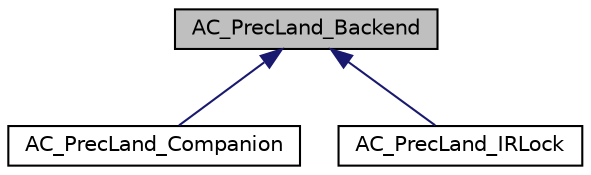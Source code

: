 digraph "AC_PrecLand_Backend"
{
 // INTERACTIVE_SVG=YES
  edge [fontname="Helvetica",fontsize="10",labelfontname="Helvetica",labelfontsize="10"];
  node [fontname="Helvetica",fontsize="10",shape=record];
  Node1 [label="AC_PrecLand_Backend",height=0.2,width=0.4,color="black", fillcolor="grey75", style="filled", fontcolor="black"];
  Node1 -> Node2 [dir="back",color="midnightblue",fontsize="10",style="solid",fontname="Helvetica"];
  Node2 [label="AC_PrecLand_Companion",height=0.2,width=0.4,color="black", fillcolor="white", style="filled",URL="$classAC__PrecLand__Companion.html",tooltip="-*- tab-width: 4; Mode: C++; c-basic-offset: 4; indent-tabs-mode: nil -*- "];
  Node1 -> Node3 [dir="back",color="midnightblue",fontsize="10",style="solid",fontname="Helvetica"];
  Node3 [label="AC_PrecLand_IRLock",height=0.2,width=0.4,color="black", fillcolor="white", style="filled",URL="$classAC__PrecLand__IRLock.html",tooltip="-*- tab-width: 4; Mode: C++; c-basic-offset: 4; indent-tabs-mode: nil -*- "];
}
